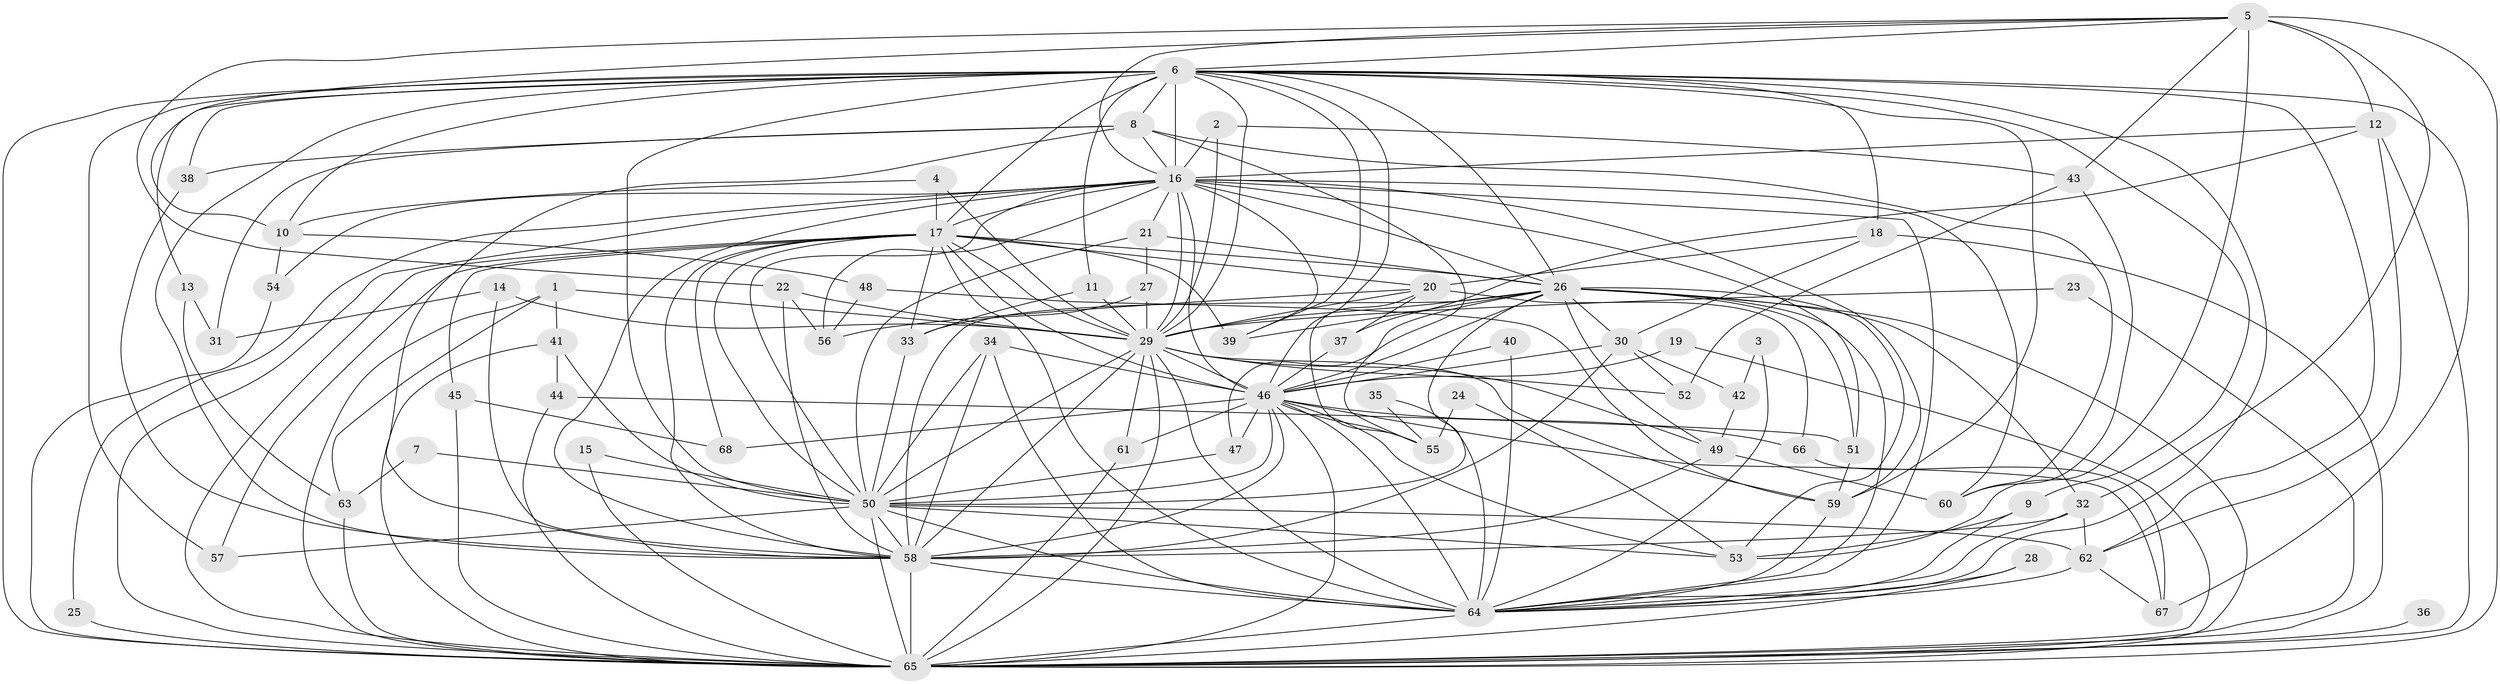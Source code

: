 // original degree distribution, {28: 0.007352941176470588, 19: 0.014705882352941176, 22: 0.007352941176470588, 24: 0.007352941176470588, 29: 0.007352941176470588, 23: 0.007352941176470588, 18: 0.007352941176470588, 30: 0.007352941176470588, 25: 0.007352941176470588, 8: 0.007352941176470588, 4: 0.10294117647058823, 5: 0.051470588235294115, 3: 0.27205882352941174, 6: 0.014705882352941176, 7: 0.007352941176470588, 2: 0.47058823529411764}
// Generated by graph-tools (version 1.1) at 2025/01/03/09/25 03:01:23]
// undirected, 68 vertices, 205 edges
graph export_dot {
graph [start="1"]
  node [color=gray90,style=filled];
  1;
  2;
  3;
  4;
  5;
  6;
  7;
  8;
  9;
  10;
  11;
  12;
  13;
  14;
  15;
  16;
  17;
  18;
  19;
  20;
  21;
  22;
  23;
  24;
  25;
  26;
  27;
  28;
  29;
  30;
  31;
  32;
  33;
  34;
  35;
  36;
  37;
  38;
  39;
  40;
  41;
  42;
  43;
  44;
  45;
  46;
  47;
  48;
  49;
  50;
  51;
  52;
  53;
  54;
  55;
  56;
  57;
  58;
  59;
  60;
  61;
  62;
  63;
  64;
  65;
  66;
  67;
  68;
  1 -- 29 [weight=1.0];
  1 -- 41 [weight=1.0];
  1 -- 63 [weight=1.0];
  1 -- 65 [weight=1.0];
  2 -- 16 [weight=1.0];
  2 -- 29 [weight=1.0];
  2 -- 43 [weight=1.0];
  3 -- 42 [weight=1.0];
  3 -- 64 [weight=1.0];
  4 -- 10 [weight=1.0];
  4 -- 17 [weight=1.0];
  4 -- 29 [weight=1.0];
  5 -- 6 [weight=1.0];
  5 -- 10 [weight=1.0];
  5 -- 12 [weight=1.0];
  5 -- 16 [weight=1.0];
  5 -- 22 [weight=1.0];
  5 -- 32 [weight=1.0];
  5 -- 43 [weight=1.0];
  5 -- 53 [weight=1.0];
  5 -- 65 [weight=1.0];
  6 -- 8 [weight=1.0];
  6 -- 9 [weight=1.0];
  6 -- 10 [weight=1.0];
  6 -- 11 [weight=1.0];
  6 -- 13 [weight=1.0];
  6 -- 16 [weight=3.0];
  6 -- 17 [weight=1.0];
  6 -- 18 [weight=1.0];
  6 -- 26 [weight=2.0];
  6 -- 29 [weight=1.0];
  6 -- 38 [weight=1.0];
  6 -- 39 [weight=1.0];
  6 -- 46 [weight=2.0];
  6 -- 50 [weight=2.0];
  6 -- 57 [weight=1.0];
  6 -- 58 [weight=1.0];
  6 -- 59 [weight=1.0];
  6 -- 62 [weight=1.0];
  6 -- 64 [weight=1.0];
  6 -- 65 [weight=2.0];
  6 -- 67 [weight=1.0];
  7 -- 50 [weight=1.0];
  7 -- 63 [weight=1.0];
  8 -- 16 [weight=1.0];
  8 -- 31 [weight=1.0];
  8 -- 38 [weight=1.0];
  8 -- 55 [weight=1.0];
  8 -- 58 [weight=1.0];
  8 -- 60 [weight=1.0];
  9 -- 53 [weight=1.0];
  9 -- 64 [weight=1.0];
  10 -- 48 [weight=1.0];
  10 -- 54 [weight=1.0];
  11 -- 29 [weight=1.0];
  11 -- 33 [weight=1.0];
  12 -- 16 [weight=1.0];
  12 -- 37 [weight=1.0];
  12 -- 62 [weight=1.0];
  12 -- 65 [weight=1.0];
  13 -- 31 [weight=1.0];
  13 -- 63 [weight=1.0];
  14 -- 29 [weight=1.0];
  14 -- 31 [weight=1.0];
  14 -- 58 [weight=1.0];
  15 -- 50 [weight=1.0];
  15 -- 65 [weight=1.0];
  16 -- 17 [weight=2.0];
  16 -- 21 [weight=1.0];
  16 -- 25 [weight=1.0];
  16 -- 26 [weight=1.0];
  16 -- 29 [weight=1.0];
  16 -- 39 [weight=1.0];
  16 -- 46 [weight=1.0];
  16 -- 50 [weight=1.0];
  16 -- 51 [weight=1.0];
  16 -- 54 [weight=1.0];
  16 -- 56 [weight=1.0];
  16 -- 58 [weight=2.0];
  16 -- 59 [weight=1.0];
  16 -- 60 [weight=1.0];
  16 -- 64 [weight=1.0];
  16 -- 65 [weight=1.0];
  17 -- 20 [weight=1.0];
  17 -- 26 [weight=1.0];
  17 -- 29 [weight=2.0];
  17 -- 33 [weight=1.0];
  17 -- 39 [weight=1.0];
  17 -- 45 [weight=1.0];
  17 -- 46 [weight=1.0];
  17 -- 50 [weight=2.0];
  17 -- 57 [weight=1.0];
  17 -- 58 [weight=1.0];
  17 -- 64 [weight=1.0];
  17 -- 65 [weight=1.0];
  17 -- 68 [weight=1.0];
  18 -- 20 [weight=1.0];
  18 -- 30 [weight=1.0];
  18 -- 65 [weight=1.0];
  19 -- 46 [weight=1.0];
  19 -- 65 [weight=1.0];
  20 -- 29 [weight=1.0];
  20 -- 37 [weight=1.0];
  20 -- 55 [weight=1.0];
  20 -- 56 [weight=1.0];
  20 -- 66 [weight=1.0];
  21 -- 26 [weight=1.0];
  21 -- 27 [weight=1.0];
  21 -- 50 [weight=1.0];
  22 -- 29 [weight=1.0];
  22 -- 56 [weight=1.0];
  22 -- 58 [weight=1.0];
  23 -- 29 [weight=1.0];
  23 -- 65 [weight=1.0];
  24 -- 53 [weight=1.0];
  24 -- 55 [weight=1.0];
  25 -- 65 [weight=1.0];
  26 -- 29 [weight=1.0];
  26 -- 30 [weight=1.0];
  26 -- 32 [weight=1.0];
  26 -- 39 [weight=1.0];
  26 -- 46 [weight=1.0];
  26 -- 47 [weight=1.0];
  26 -- 49 [weight=1.0];
  26 -- 50 [weight=1.0];
  26 -- 51 [weight=1.0];
  26 -- 53 [weight=1.0];
  26 -- 58 [weight=1.0];
  26 -- 64 [weight=1.0];
  26 -- 65 [weight=1.0];
  27 -- 29 [weight=1.0];
  27 -- 33 [weight=1.0];
  28 -- 64 [weight=1.0];
  28 -- 65 [weight=1.0];
  29 -- 46 [weight=2.0];
  29 -- 49 [weight=1.0];
  29 -- 50 [weight=2.0];
  29 -- 52 [weight=1.0];
  29 -- 58 [weight=2.0];
  29 -- 59 [weight=1.0];
  29 -- 61 [weight=1.0];
  29 -- 64 [weight=3.0];
  29 -- 65 [weight=3.0];
  30 -- 42 [weight=1.0];
  30 -- 46 [weight=1.0];
  30 -- 52 [weight=1.0];
  30 -- 58 [weight=1.0];
  32 -- 58 [weight=1.0];
  32 -- 62 [weight=1.0];
  32 -- 64 [weight=1.0];
  33 -- 50 [weight=1.0];
  34 -- 46 [weight=1.0];
  34 -- 50 [weight=1.0];
  34 -- 58 [weight=1.0];
  34 -- 64 [weight=1.0];
  35 -- 55 [weight=1.0];
  35 -- 64 [weight=1.0];
  36 -- 65 [weight=1.0];
  37 -- 46 [weight=1.0];
  38 -- 58 [weight=1.0];
  40 -- 46 [weight=1.0];
  40 -- 64 [weight=1.0];
  41 -- 44 [weight=1.0];
  41 -- 50 [weight=1.0];
  41 -- 65 [weight=1.0];
  42 -- 49 [weight=1.0];
  43 -- 52 [weight=1.0];
  43 -- 60 [weight=1.0];
  44 -- 51 [weight=1.0];
  44 -- 65 [weight=1.0];
  45 -- 65 [weight=1.0];
  45 -- 68 [weight=1.0];
  46 -- 47 [weight=1.0];
  46 -- 50 [weight=2.0];
  46 -- 53 [weight=1.0];
  46 -- 55 [weight=1.0];
  46 -- 58 [weight=1.0];
  46 -- 61 [weight=1.0];
  46 -- 64 [weight=1.0];
  46 -- 65 [weight=1.0];
  46 -- 66 [weight=1.0];
  46 -- 67 [weight=1.0];
  46 -- 68 [weight=1.0];
  47 -- 50 [weight=1.0];
  48 -- 56 [weight=1.0];
  48 -- 59 [weight=1.0];
  49 -- 58 [weight=1.0];
  49 -- 60 [weight=1.0];
  50 -- 53 [weight=1.0];
  50 -- 57 [weight=1.0];
  50 -- 58 [weight=1.0];
  50 -- 62 [weight=1.0];
  50 -- 64 [weight=1.0];
  50 -- 65 [weight=1.0];
  51 -- 59 [weight=1.0];
  54 -- 65 [weight=1.0];
  58 -- 64 [weight=2.0];
  58 -- 65 [weight=1.0];
  59 -- 64 [weight=1.0];
  61 -- 65 [weight=1.0];
  62 -- 64 [weight=1.0];
  62 -- 67 [weight=1.0];
  63 -- 65 [weight=2.0];
  64 -- 65 [weight=1.0];
  66 -- 67 [weight=1.0];
}
